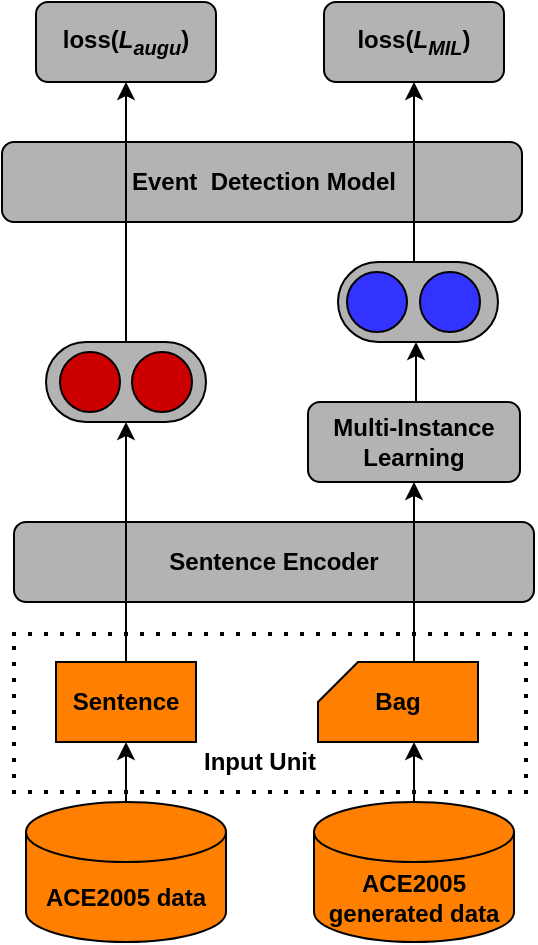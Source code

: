 <mxfile version="14.9.2" type="github">
  <diagram id="dobOyg4vtvWRXq0azZIz" name="Page-1">
    <mxGraphModel dx="1038" dy="491" grid="1" gridSize="10" guides="1" tooltips="1" connect="1" arrows="1" fold="1" page="1" pageScale="1" pageWidth="827" pageHeight="1169" math="0" shadow="0">
      <root>
        <mxCell id="0" />
        <mxCell id="1" parent="0" />
        <mxCell id="5bSi_qPv952segXHp5Zx-3" value="&lt;b&gt;ACE2005 data&lt;/b&gt;" style="shape=cylinder3;whiteSpace=wrap;html=1;boundedLbl=1;backgroundOutline=1;size=15;fillColor=#FF8000;" parent="1" vertex="1">
          <mxGeometry x="166" y="700" width="100" height="70" as="geometry" />
        </mxCell>
        <mxCell id="5bSi_qPv952segXHp5Zx-8" value="&lt;b&gt;Sentence&lt;/b&gt;" style="rounded=0;whiteSpace=wrap;html=1;fillColor=#FF8000;" parent="1" vertex="1">
          <mxGeometry x="181" y="630" width="70" height="40" as="geometry" />
        </mxCell>
        <mxCell id="5bSi_qPv952segXHp5Zx-9" value="&lt;b&gt;Bag&lt;/b&gt;" style="shape=card;whiteSpace=wrap;html=1;fillColor=#FF8000;size=20;" parent="1" vertex="1">
          <mxGeometry x="312" y="630" width="80" height="40" as="geometry" />
        </mxCell>
        <mxCell id="5bSi_qPv952segXHp5Zx-14" value="" style="endArrow=none;dashed=1;html=1;dashPattern=1 3;strokeWidth=2;" parent="1" edge="1">
          <mxGeometry width="50" height="50" relative="1" as="geometry">
            <mxPoint x="416" y="696" as="sourcePoint" />
            <mxPoint x="416" y="616" as="targetPoint" />
          </mxGeometry>
        </mxCell>
        <mxCell id="5bSi_qPv952segXHp5Zx-15" value="" style="endArrow=none;dashed=1;html=1;dashPattern=1 3;strokeWidth=2;" parent="1" edge="1">
          <mxGeometry width="50" height="50" relative="1" as="geometry">
            <mxPoint x="167" y="695" as="sourcePoint" />
            <mxPoint x="412" y="695" as="targetPoint" />
            <Array as="points">
              <mxPoint x="227" y="695" />
            </Array>
          </mxGeometry>
        </mxCell>
        <mxCell id="5bSi_qPv952segXHp5Zx-16" value="" style="endArrow=none;dashed=1;html=1;dashPattern=1 3;strokeWidth=2;" parent="1" edge="1">
          <mxGeometry width="50" height="50" relative="1" as="geometry">
            <mxPoint x="159" y="616" as="sourcePoint" />
            <mxPoint x="419" y="616" as="targetPoint" />
            <Array as="points">
              <mxPoint x="219" y="616" />
            </Array>
          </mxGeometry>
        </mxCell>
        <mxCell id="5bSi_qPv952segXHp5Zx-17" value="" style="endArrow=none;dashed=1;html=1;dashPattern=1 3;strokeWidth=2;" parent="1" edge="1">
          <mxGeometry width="50" height="50" relative="1" as="geometry">
            <mxPoint x="160" y="696" as="sourcePoint" />
            <mxPoint x="160" y="616" as="targetPoint" />
          </mxGeometry>
        </mxCell>
        <mxCell id="5bSi_qPv952segXHp5Zx-24" value="&lt;b&gt;ACE2005 generated data&lt;/b&gt;" style="shape=cylinder3;whiteSpace=wrap;html=1;boundedLbl=1;backgroundOutline=1;size=15;fillColor=#FF8000;" parent="1" vertex="1">
          <mxGeometry x="310" y="700" width="100" height="70" as="geometry" />
        </mxCell>
        <mxCell id="5bSi_qPv952segXHp5Zx-26" value="&lt;b&gt;Input Unit&lt;/b&gt;" style="text;html=1;strokeColor=none;fillColor=none;align=center;verticalAlign=middle;whiteSpace=wrap;rounded=0;" parent="1" vertex="1">
          <mxGeometry x="252.5" y="670" width="60" height="20" as="geometry" />
        </mxCell>
        <mxCell id="5bSi_qPv952segXHp5Zx-30" value="" style="endArrow=classic;html=1;" parent="1" edge="1">
          <mxGeometry width="50" height="50" relative="1" as="geometry">
            <mxPoint x="360" y="700" as="sourcePoint" />
            <mxPoint x="360" y="670" as="targetPoint" />
          </mxGeometry>
        </mxCell>
        <mxCell id="5bSi_qPv952segXHp5Zx-31" value="" style="endArrow=classic;html=1;entryX=0.5;entryY=1;entryDx=0;entryDy=0;exitX=0.5;exitY=0;exitDx=0;exitDy=0;exitPerimeter=0;" parent="1" source="5bSi_qPv952segXHp5Zx-3" target="5bSi_qPv952segXHp5Zx-8" edge="1">
          <mxGeometry width="50" height="50" relative="1" as="geometry">
            <mxPoint x="330" y="710" as="sourcePoint" />
            <mxPoint x="380" y="660" as="targetPoint" />
          </mxGeometry>
        </mxCell>
        <mxCell id="5bSi_qPv952segXHp5Zx-33" value="" style="rounded=1;whiteSpace=wrap;html=1;fillColor=#B3B3B3;" parent="1" vertex="1">
          <mxGeometry x="160" y="560" width="260" height="40" as="geometry" />
        </mxCell>
        <mxCell id="5bSi_qPv952segXHp5Zx-34" value="&lt;b&gt;Sentence Encoder&lt;/b&gt;" style="text;html=1;strokeColor=none;fillColor=none;align=center;verticalAlign=middle;whiteSpace=wrap;rounded=0;" parent="1" vertex="1">
          <mxGeometry x="220" y="570" width="140" height="20" as="geometry" />
        </mxCell>
        <mxCell id="5bSi_qPv952segXHp5Zx-35" value="&lt;b&gt;Multi-Instance Learning&lt;/b&gt;" style="rounded=1;whiteSpace=wrap;html=1;fillColor=#B3B3B3;" parent="1" vertex="1">
          <mxGeometry x="307" y="500" width="106" height="40" as="geometry" />
        </mxCell>
        <mxCell id="5bSi_qPv952segXHp5Zx-37" value="" style="rounded=1;whiteSpace=wrap;html=1;fillColor=#B3B3B3;arcSize=50;" parent="1" vertex="1">
          <mxGeometry x="176" y="470" width="80" height="40" as="geometry" />
        </mxCell>
        <mxCell id="5bSi_qPv952segXHp5Zx-39" value="" style="ellipse;whiteSpace=wrap;html=1;aspect=fixed;fillColor=#CC0000;" parent="1" vertex="1">
          <mxGeometry x="183" y="475" width="30" height="30" as="geometry" />
        </mxCell>
        <mxCell id="5bSi_qPv952segXHp5Zx-40" value="" style="ellipse;whiteSpace=wrap;html=1;aspect=fixed;fillColor=#CC0000;" parent="1" vertex="1">
          <mxGeometry x="219" y="475" width="30" height="30" as="geometry" />
        </mxCell>
        <mxCell id="5bSi_qPv952segXHp5Zx-41" value="" style="rounded=1;whiteSpace=wrap;html=1;fillColor=#B3B3B3;arcSize=50;" parent="1" vertex="1">
          <mxGeometry x="322" y="430" width="80" height="40" as="geometry" />
        </mxCell>
        <mxCell id="5bSi_qPv952segXHp5Zx-43" value="" style="ellipse;whiteSpace=wrap;html=1;aspect=fixed;fillColor=#3333FF;" parent="1" vertex="1">
          <mxGeometry x="326.5" y="435" width="30" height="30" as="geometry" />
        </mxCell>
        <mxCell id="5bSi_qPv952segXHp5Zx-44" value="" style="ellipse;whiteSpace=wrap;html=1;aspect=fixed;fillColor=#3333FF;" parent="1" vertex="1">
          <mxGeometry x="363" y="435" width="30" height="30" as="geometry" />
        </mxCell>
        <mxCell id="5bSi_qPv952segXHp5Zx-46" value="" style="rounded=1;whiteSpace=wrap;html=1;fillColor=#B3B3B3;" parent="1" vertex="1">
          <mxGeometry x="154" y="370" width="260" height="40" as="geometry" />
        </mxCell>
        <mxCell id="5bSi_qPv952segXHp5Zx-47" value="&lt;b&gt;Event&amp;nbsp; Detection Model&lt;/b&gt;" style="text;html=1;strokeColor=none;fillColor=none;align=center;verticalAlign=middle;whiteSpace=wrap;rounded=0;" parent="1" vertex="1">
          <mxGeometry x="190" y="380" width="190" height="20" as="geometry" />
        </mxCell>
        <mxCell id="5bSi_qPv952segXHp5Zx-51" value="&lt;b&gt;loss(&lt;i&gt;L&lt;sub&gt;augu&lt;/sub&gt;&lt;/i&gt;&lt;/b&gt;&lt;b&gt;)&lt;/b&gt;" style="rounded=1;whiteSpace=wrap;html=1;fillColor=#B3B3B3;" parent="1" vertex="1">
          <mxGeometry x="171" y="300" width="90" height="40" as="geometry" />
        </mxCell>
        <mxCell id="5bSi_qPv952segXHp5Zx-53" value="&lt;b&gt;loss(&lt;i&gt;L&lt;sub&gt;MIL&lt;/sub&gt;&lt;/i&gt;)&lt;/b&gt;" style="rounded=1;whiteSpace=wrap;html=1;fillColor=#B3B3B3;" parent="1" vertex="1">
          <mxGeometry x="315" y="300" width="90" height="40" as="geometry" />
        </mxCell>
        <mxCell id="5bSi_qPv952segXHp5Zx-57" value="" style="endArrow=classic;html=1;" parent="1" edge="1">
          <mxGeometry width="50" height="50" relative="1" as="geometry">
            <mxPoint x="216" y="630" as="sourcePoint" />
            <mxPoint x="216" y="510" as="targetPoint" />
          </mxGeometry>
        </mxCell>
        <mxCell id="5bSi_qPv952segXHp5Zx-58" value="" style="endArrow=classic;html=1;" parent="1" edge="1">
          <mxGeometry width="50" height="50" relative="1" as="geometry">
            <mxPoint x="360" y="630" as="sourcePoint" />
            <mxPoint x="360" y="540" as="targetPoint" />
          </mxGeometry>
        </mxCell>
        <mxCell id="5bSi_qPv952segXHp5Zx-66" value="" style="endArrow=classic;html=1;entryX=0.5;entryY=1;entryDx=0;entryDy=0;" parent="1" edge="1">
          <mxGeometry width="50" height="50" relative="1" as="geometry">
            <mxPoint x="361" y="500" as="sourcePoint" />
            <mxPoint x="361" y="470" as="targetPoint" />
          </mxGeometry>
        </mxCell>
        <mxCell id="5bSi_qPv952segXHp5Zx-67" value="" style="endArrow=classic;html=1;entryX=0.5;entryY=1;entryDx=0;entryDy=0;exitX=0.5;exitY=0;exitDx=0;exitDy=0;" parent="1" source="5bSi_qPv952segXHp5Zx-37" target="5bSi_qPv952segXHp5Zx-51" edge="1">
          <mxGeometry width="50" height="50" relative="1" as="geometry">
            <mxPoint x="390" y="560" as="sourcePoint" />
            <mxPoint x="440" y="510" as="targetPoint" />
          </mxGeometry>
        </mxCell>
        <mxCell id="5bSi_qPv952segXHp5Zx-68" value="" style="endArrow=classic;html=1;entryX=0.5;entryY=1;entryDx=0;entryDy=0;" parent="1" target="5bSi_qPv952segXHp5Zx-53" edge="1">
          <mxGeometry width="50" height="50" relative="1" as="geometry">
            <mxPoint x="360" y="430" as="sourcePoint" />
            <mxPoint x="440" y="510" as="targetPoint" />
          </mxGeometry>
        </mxCell>
      </root>
    </mxGraphModel>
  </diagram>
</mxfile>
